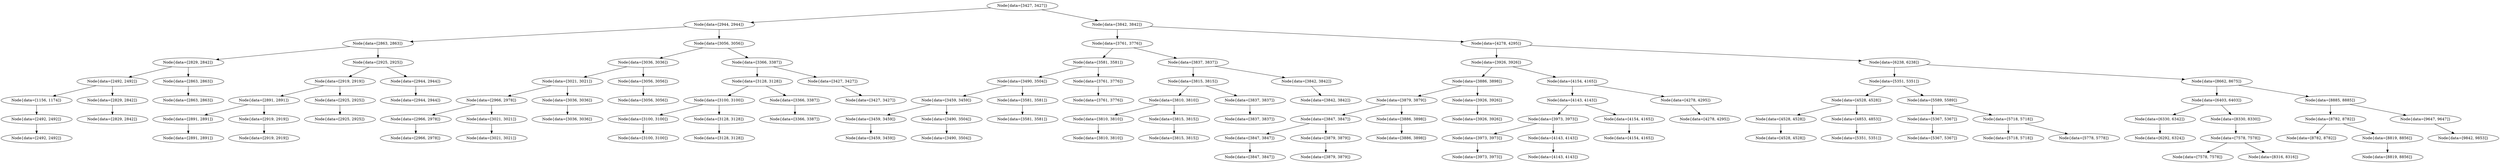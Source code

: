 digraph G{
1911225188 [label="Node{data=[3427, 3427]}"]
1911225188 -> 1226621163
1226621163 [label="Node{data=[2944, 2944]}"]
1226621163 -> 1920939741
1920939741 [label="Node{data=[2863, 2863]}"]
1920939741 -> 745578974
745578974 [label="Node{data=[2829, 2842]}"]
745578974 -> 182931183
182931183 [label="Node{data=[2492, 2492]}"]
182931183 -> 626252992
626252992 [label="Node{data=[1156, 1174]}"]
626252992 -> 781307753
781307753 [label="Node{data=[2492, 2492]}"]
781307753 -> 122086708
122086708 [label="Node{data=[2492, 2492]}"]
182931183 -> 929452805
929452805 [label="Node{data=[2829, 2842]}"]
929452805 -> 208157941
208157941 [label="Node{data=[2829, 2842]}"]
745578974 -> 740442262
740442262 [label="Node{data=[2863, 2863]}"]
740442262 -> 486371171
486371171 [label="Node{data=[2863, 2863]}"]
1920939741 -> 419887490
419887490 [label="Node{data=[2925, 2925]}"]
419887490 -> 1413804483
1413804483 [label="Node{data=[2919, 2919]}"]
1413804483 -> 1784425773
1784425773 [label="Node{data=[2891, 2891]}"]
1784425773 -> 497930610
497930610 [label="Node{data=[2891, 2891]}"]
497930610 -> 868872620
868872620 [label="Node{data=[2891, 2891]}"]
1784425773 -> 1081132287
1081132287 [label="Node{data=[2919, 2919]}"]
1081132287 -> 1271835801
1271835801 [label="Node{data=[2919, 2919]}"]
1413804483 -> 949732051
949732051 [label="Node{data=[2925, 2925]}"]
949732051 -> 1143148797
1143148797 [label="Node{data=[2925, 2925]}"]
419887490 -> 36856762
36856762 [label="Node{data=[2944, 2944]}"]
36856762 -> 1017560321
1017560321 [label="Node{data=[2944, 2944]}"]
1226621163 -> 1523416348
1523416348 [label="Node{data=[3056, 3056]}"]
1523416348 -> 112536128
112536128 [label="Node{data=[3036, 3036]}"]
112536128 -> 395028127
395028127 [label="Node{data=[3021, 3021]}"]
395028127 -> 508317658
508317658 [label="Node{data=[2966, 2978]}"]
508317658 -> 794358930
794358930 [label="Node{data=[2966, 2978]}"]
794358930 -> 9452563
9452563 [label="Node{data=[2966, 2978]}"]
508317658 -> 1256578496
1256578496 [label="Node{data=[3021, 3021]}"]
1256578496 -> 917203417
917203417 [label="Node{data=[3021, 3021]}"]
395028127 -> 1589635066
1589635066 [label="Node{data=[3036, 3036]}"]
1589635066 -> 1598961818
1598961818 [label="Node{data=[3036, 3036]}"]
112536128 -> 1000469870
1000469870 [label="Node{data=[3056, 3056]}"]
1000469870 -> 1453962850
1453962850 [label="Node{data=[3056, 3056]}"]
1523416348 -> 2005408634
2005408634 [label="Node{data=[3366, 3387]}"]
2005408634 -> 1504475129
1504475129 [label="Node{data=[3128, 3128]}"]
1504475129 -> 1838342951
1838342951 [label="Node{data=[3100, 3100]}"]
1838342951 -> 1980973649
1980973649 [label="Node{data=[3100, 3100]}"]
1980973649 -> 1098372130
1098372130 [label="Node{data=[3100, 3100]}"]
1838342951 -> 2078175306
2078175306 [label="Node{data=[3128, 3128]}"]
2078175306 -> 19873741
19873741 [label="Node{data=[3128, 3128]}"]
1504475129 -> 1841489011
1841489011 [label="Node{data=[3366, 3387]}"]
1841489011 -> 317455149
317455149 [label="Node{data=[3366, 3387]}"]
2005408634 -> 448763162
448763162 [label="Node{data=[3427, 3427]}"]
448763162 -> 1653997783
1653997783 [label="Node{data=[3427, 3427]}"]
1911225188 -> 403542410
403542410 [label="Node{data=[3842, 3842]}"]
403542410 -> 1441936181
1441936181 [label="Node{data=[3761, 3776]}"]
1441936181 -> 864254932
864254932 [label="Node{data=[3581, 3581]}"]
864254932 -> 1640056267
1640056267 [label="Node{data=[3490, 3504]}"]
1640056267 -> 355731896
355731896 [label="Node{data=[3459, 3459]}"]
355731896 -> 1360788400
1360788400 [label="Node{data=[3459, 3459]}"]
1360788400 -> 2045671324
2045671324 [label="Node{data=[3459, 3459]}"]
355731896 -> 308976247
308976247 [label="Node{data=[3490, 3504]}"]
308976247 -> 665204811
665204811 [label="Node{data=[3490, 3504]}"]
1640056267 -> 703496564
703496564 [label="Node{data=[3581, 3581]}"]
703496564 -> 590762306
590762306 [label="Node{data=[3581, 3581]}"]
864254932 -> 1699335793
1699335793 [label="Node{data=[3761, 3776]}"]
1699335793 -> 1933301491
1933301491 [label="Node{data=[3761, 3776]}"]
1441936181 -> 771951809
771951809 [label="Node{data=[3837, 3837]}"]
771951809 -> 1060041730
1060041730 [label="Node{data=[3815, 3815]}"]
1060041730 -> 348102608
348102608 [label="Node{data=[3810, 3810]}"]
348102608 -> 958291962
958291962 [label="Node{data=[3810, 3810]}"]
958291962 -> 256719132
256719132 [label="Node{data=[3810, 3810]}"]
348102608 -> 1191924243
1191924243 [label="Node{data=[3815, 3815]}"]
1191924243 -> 799151165
799151165 [label="Node{data=[3815, 3815]}"]
1060041730 -> 1686667196
1686667196 [label="Node{data=[3837, 3837]}"]
1686667196 -> 40583144
40583144 [label="Node{data=[3837, 3837]}"]
771951809 -> 527269500
527269500 [label="Node{data=[3842, 3842]}"]
527269500 -> 542212688
542212688 [label="Node{data=[3842, 3842]}"]
403542410 -> 126053497
126053497 [label="Node{data=[4278, 4295]}"]
126053497 -> 1556911902
1556911902 [label="Node{data=[3926, 3926]}"]
1556911902 -> 673619045
673619045 [label="Node{data=[3886, 3898]}"]
673619045 -> 80336947
80336947 [label="Node{data=[3879, 3879]}"]
80336947 -> 414551159
414551159 [label="Node{data=[3847, 3847]}"]
414551159 -> 553229336
553229336 [label="Node{data=[3847, 3847]}"]
553229336 -> 1008789974
1008789974 [label="Node{data=[3847, 3847]}"]
414551159 -> 1994565153
1994565153 [label="Node{data=[3879, 3879]}"]
1994565153 -> 1115708094
1115708094 [label="Node{data=[3879, 3879]}"]
80336947 -> 779425706
779425706 [label="Node{data=[3886, 3898]}"]
779425706 -> 354432491
354432491 [label="Node{data=[3886, 3898]}"]
673619045 -> 1980783296
1980783296 [label="Node{data=[3926, 3926]}"]
1980783296 -> 906341142
906341142 [label="Node{data=[3926, 3926]}"]
1556911902 -> 818618939
818618939 [label="Node{data=[4154, 4165]}"]
818618939 -> 617662116
617662116 [label="Node{data=[4143, 4143]}"]
617662116 -> 1357008548
1357008548 [label="Node{data=[3973, 3973]}"]
1357008548 -> 1269039797
1269039797 [label="Node{data=[3973, 3973]}"]
1269039797 -> 571943680
571943680 [label="Node{data=[3973, 3973]}"]
1357008548 -> 13642752
13642752 [label="Node{data=[4143, 4143]}"]
13642752 -> 1107678672
1107678672 [label="Node{data=[4143, 4143]}"]
617662116 -> 702531215
702531215 [label="Node{data=[4154, 4165]}"]
702531215 -> 839624607
839624607 [label="Node{data=[4154, 4165]}"]
818618939 -> 859450866
859450866 [label="Node{data=[4278, 4295]}"]
859450866 -> 1610470672
1610470672 [label="Node{data=[4278, 4295]}"]
126053497 -> 146901982
146901982 [label="Node{data=[6238, 6238]}"]
146901982 -> 1729753606
1729753606 [label="Node{data=[5351, 5351]}"]
1729753606 -> 95295146
95295146 [label="Node{data=[4528, 4528]}"]
95295146 -> 877266522
877266522 [label="Node{data=[4528, 4528]}"]
877266522 -> 810673270
810673270 [label="Node{data=[4528, 4528]}"]
95295146 -> 410040760
410040760 [label="Node{data=[4853, 4853]}"]
410040760 -> 1839130458
1839130458 [label="Node{data=[5351, 5351]}"]
1729753606 -> 159536229
159536229 [label="Node{data=[5589, 5589]}"]
159536229 -> 919561079
919561079 [label="Node{data=[5367, 5367]}"]
919561079 -> 737128815
737128815 [label="Node{data=[5367, 5367]}"]
159536229 -> 827402111
827402111 [label="Node{data=[5718, 5718]}"]
827402111 -> 720075852
720075852 [label="Node{data=[5718, 5718]}"]
827402111 -> 1743939261
1743939261 [label="Node{data=[5778, 5778]}"]
146901982 -> 834717669
834717669 [label="Node{data=[8662, 8675]}"]
834717669 -> 152204413
152204413 [label="Node{data=[6403, 6403]}"]
152204413 -> 2028630031
2028630031 [label="Node{data=[6330, 6342]}"]
2028630031 -> 215561761
215561761 [label="Node{data=[6292, 6324]}"]
152204413 -> 990984112
990984112 [label="Node{data=[8330, 8330]}"]
990984112 -> 565841203
565841203 [label="Node{data=[7578, 7578]}"]
565841203 -> 184253187
184253187 [label="Node{data=[7578, 7578]}"]
565841203 -> 1339440195
1339440195 [label="Node{data=[8316, 8316]}"]
834717669 -> 2101886654
2101886654 [label="Node{data=[8885, 8885]}"]
2101886654 -> 216688561
216688561 [label="Node{data=[8782, 8782]}"]
216688561 -> 1570256460
1570256460 [label="Node{data=[8782, 8782]}"]
216688561 -> 600980888
600980888 [label="Node{data=[8819, 8856]}"]
600980888 -> 533944978
533944978 [label="Node{data=[8819, 8856]}"]
2101886654 -> 1088119094
1088119094 [label="Node{data=[9647, 9647]}"]
1088119094 -> 1559037239
1559037239 [label="Node{data=[9842, 9853]}"]
}
